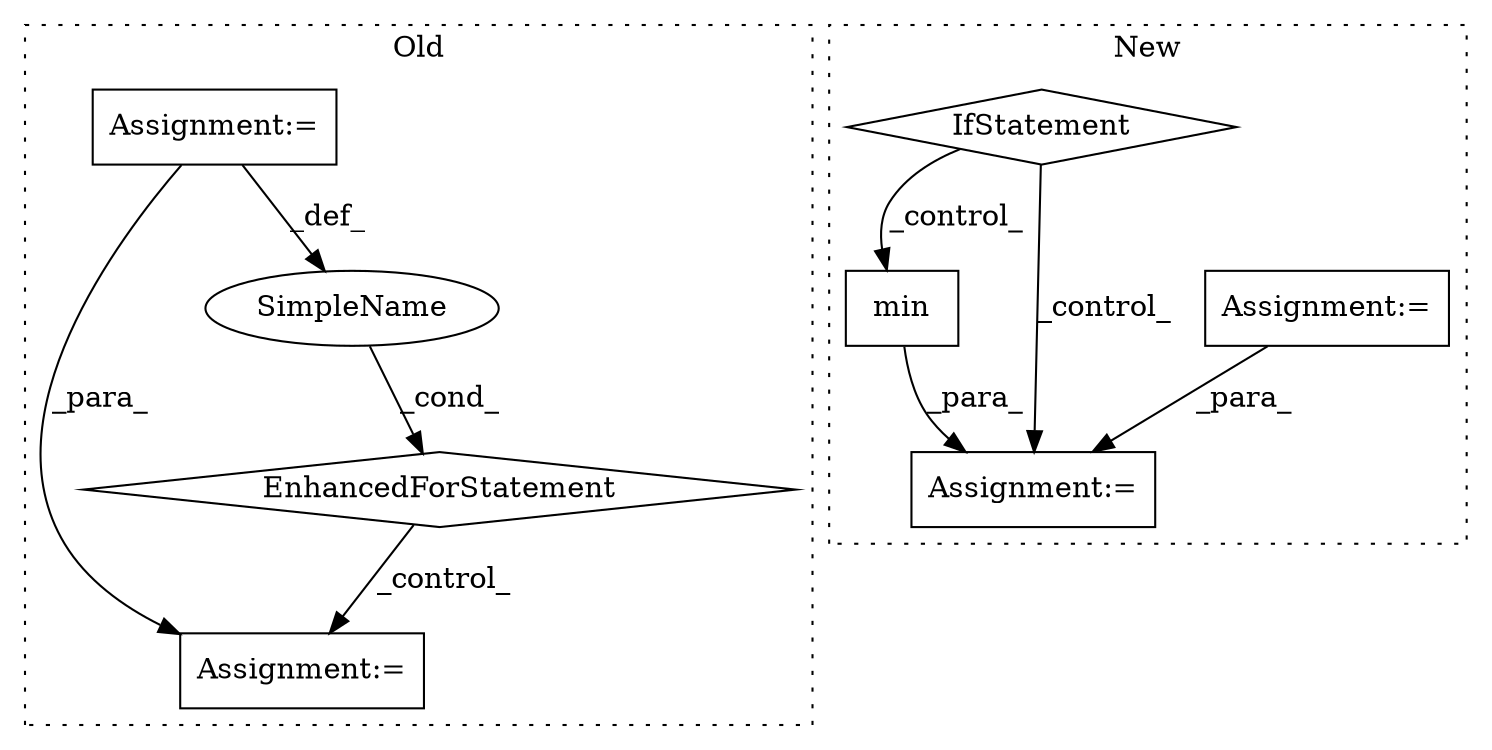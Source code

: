 digraph G {
subgraph cluster0 {
1 [label="EnhancedForStatement" a="70" s="450,517" l="53,2" shape="diamond"];
3 [label="Assignment:=" a="7" s="450,517" l="53,2" shape="box"];
5 [label="Assignment:=" a="7" s="622" l="2" shape="box"];
6 [label="SimpleName" a="42" s="507" l="3" shape="ellipse"];
label = "Old";
style="dotted";
}
subgraph cluster1 {
2 [label="min" a="32" s="770" l="5" shape="box"];
4 [label="Assignment:=" a="7" s="874" l="1" shape="box"];
7 [label="Assignment:=" a="7" s="671" l="1" shape="box"];
8 [label="IfStatement" a="25" s="705,723" l="4,2" shape="diamond"];
label = "New";
style="dotted";
}
1 -> 5 [label="_control_"];
2 -> 4 [label="_para_"];
3 -> 6 [label="_def_"];
3 -> 5 [label="_para_"];
6 -> 1 [label="_cond_"];
7 -> 4 [label="_para_"];
8 -> 2 [label="_control_"];
8 -> 4 [label="_control_"];
}